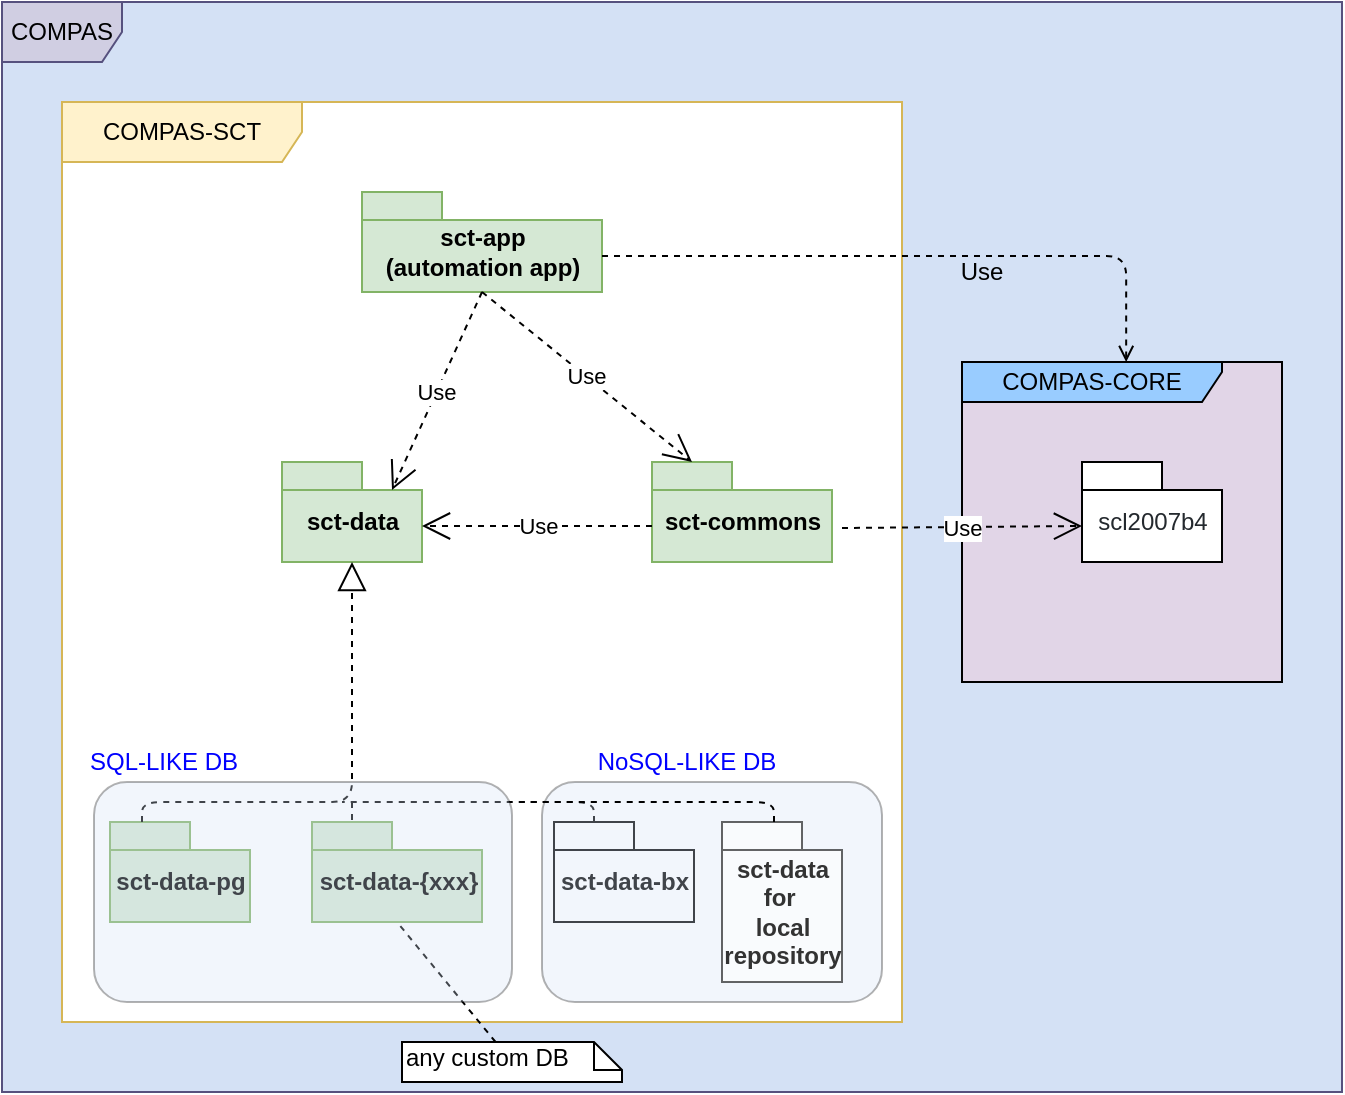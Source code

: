 <mxfile version="15.9.4" type="device"><diagram id="3wWlgGhNNHLo4Hu9hpyk" name="Page-1"><mxGraphModel dx="1182" dy="732" grid="1" gridSize="10" guides="1" tooltips="1" connect="1" arrows="1" fold="1" page="1" pageScale="1" pageWidth="827" pageHeight="1169" math="0" shadow="0"><root><mxCell id="0"/><mxCell id="1" parent="0"/><mxCell id="mlE7LE_FIp_m5NRGwoGI-30" value="COMPAS" style="shape=umlFrame;whiteSpace=wrap;html=1;fillColor=#d0cee2;strokeColor=#56517e;swimlaneFillColor=#D4E1F5;" parent="1" vertex="1"><mxGeometry x="140" y="40" width="670" height="545" as="geometry"/></mxCell><mxCell id="mlE7LE_FIp_m5NRGwoGI-31" value="COMPAS-SCT" style="shape=umlFrame;whiteSpace=wrap;html=1;width=120;height=30;fillColor=#fff2cc;strokeColor=#d6b656;swimlaneFillColor=#ffffff;" parent="1" vertex="1"><mxGeometry x="170" y="90" width="420" height="460" as="geometry"/></mxCell><mxCell id="mlE7LE_FIp_m5NRGwoGI-32" value="COMPAS-CORE" style="shape=umlFrame;whiteSpace=wrap;html=1;width=130;height=20;swimlaneFillColor=#E1D5E7;fillColor=#99CCFF;" parent="1" vertex="1"><mxGeometry x="620" y="220" width="160" height="160" as="geometry"/></mxCell><mxCell id="mlE7LE_FIp_m5NRGwoGI-33" value="sct-commons" style="shape=folder;fontStyle=1;spacingTop=10;tabWidth=40;tabHeight=14;tabPosition=left;html=1;fillColor=#d5e8d4;strokeColor=#82b366;" parent="1" vertex="1"><mxGeometry x="465" y="270" width="90" height="50" as="geometry"/></mxCell><mxCell id="mlE7LE_FIp_m5NRGwoGI-34" value="sct-data" style="shape=folder;fontStyle=1;spacingTop=10;tabWidth=40;tabHeight=14;tabPosition=left;html=1;fillColor=#d5e8d4;strokeColor=#82b366;" parent="1" vertex="1"><mxGeometry x="280" y="270" width="70" height="50" as="geometry"/></mxCell><mxCell id="mlE7LE_FIp_m5NRGwoGI-35" value="sct-data-pg" style="shape=folder;fontStyle=1;spacingTop=10;tabWidth=40;tabHeight=14;tabPosition=left;html=1;fillColor=#d5e8d4;strokeColor=#82b366;" parent="1" vertex="1"><mxGeometry x="194" y="450" width="70" height="50" as="geometry"/></mxCell><mxCell id="mlE7LE_FIp_m5NRGwoGI-36" value="sct-data-bx" style="shape=folder;fontStyle=1;spacingTop=10;tabWidth=40;tabHeight=14;tabPosition=left;html=1;" parent="1" vertex="1"><mxGeometry x="416" y="450" width="70" height="50" as="geometry"/></mxCell><mxCell id="mlE7LE_FIp_m5NRGwoGI-38" value="sct-app&lt;br&gt;(automation app)" style="shape=folder;fontStyle=1;spacingTop=10;tabWidth=40;tabHeight=14;tabPosition=left;html=1;fillColor=#d5e8d4;strokeColor=#82b366;" parent="1" vertex="1"><mxGeometry x="320" y="135" width="120" height="50" as="geometry"/></mxCell><mxCell id="mlE7LE_FIp_m5NRGwoGI-40" value="Use" style="endArrow=open;endSize=12;dashed=1;html=1;exitX=0.5;exitY=1;exitDx=0;exitDy=0;exitPerimeter=0;entryX=0;entryY=0;entryDx=20;entryDy=0;entryPerimeter=0;" parent="1" source="mlE7LE_FIp_m5NRGwoGI-38" target="mlE7LE_FIp_m5NRGwoGI-33" edge="1"><mxGeometry width="160" relative="1" as="geometry"><mxPoint x="140" y="620" as="sourcePoint"/><mxPoint x="300" y="620" as="targetPoint"/></mxGeometry></mxCell><mxCell id="mlE7LE_FIp_m5NRGwoGI-41" value="Use" style="endArrow=open;endSize=12;dashed=1;html=1;exitX=0.5;exitY=1;exitDx=0;exitDy=0;exitPerimeter=0;entryX=0;entryY=0;entryDx=55;entryDy=14;entryPerimeter=0;" parent="1" source="mlE7LE_FIp_m5NRGwoGI-38" target="mlE7LE_FIp_m5NRGwoGI-34" edge="1"><mxGeometry width="160" relative="1" as="geometry"><mxPoint x="140" y="620" as="sourcePoint"/><mxPoint x="336.5" y="182" as="targetPoint"/></mxGeometry></mxCell><mxCell id="mlE7LE_FIp_m5NRGwoGI-42" value="" style="endArrow=block;dashed=1;endFill=0;endSize=12;html=1;entryX=0.5;entryY=1;entryDx=0;entryDy=0;entryPerimeter=0;edgeStyle=orthogonalEdgeStyle;" parent="1" target="mlE7LE_FIp_m5NRGwoGI-34" edge="1"><mxGeometry width="160" relative="1" as="geometry"><mxPoint x="210" y="450" as="sourcePoint"/><mxPoint x="300" y="620" as="targetPoint"/><Array as="points"><mxPoint x="210" y="450"/><mxPoint x="210" y="440"/><mxPoint x="315" y="440"/></Array></mxGeometry></mxCell><mxCell id="mlE7LE_FIp_m5NRGwoGI-43" value="" style="endArrow=none;dashed=1;html=1;exitX=0;exitY=0;exitDx=20;exitDy=0;exitPerimeter=0;" parent="1" source="mlE7LE_FIp_m5NRGwoGI-36" edge="1"><mxGeometry width="50" height="50" relative="1" as="geometry"><mxPoint x="140" y="670" as="sourcePoint"/><mxPoint x="310" y="440" as="targetPoint"/><Array as="points"><mxPoint x="436" y="440"/><mxPoint x="370" y="440"/><mxPoint x="350" y="440"/></Array></mxGeometry></mxCell><mxCell id="mlE7LE_FIp_m5NRGwoGI-44" value="&lt;font color=&quot;#24292e&quot; size=&quot;1&quot;&gt;&lt;span style=&quot;font-weight: 400 ; white-space: normal ; font-size: 12px&quot;&gt;scl2007b4&lt;/span&gt;&lt;/font&gt;" style="shape=folder;fontStyle=1;spacingTop=10;tabWidth=40;tabHeight=14;tabPosition=left;html=1;" parent="1" vertex="1"><mxGeometry x="680" y="270" width="70" height="50" as="geometry"/></mxCell><mxCell id="mlE7LE_FIp_m5NRGwoGI-45" value="Use" style="endArrow=open;endSize=12;dashed=1;html=1;entryX=0;entryY=0;entryDx=0;entryDy=32;entryPerimeter=0;" parent="1" target="mlE7LE_FIp_m5NRGwoGI-44" edge="1"><mxGeometry width="160" relative="1" as="geometry"><mxPoint x="560" y="303" as="sourcePoint"/><mxPoint x="300" y="610" as="targetPoint"/></mxGeometry></mxCell><mxCell id="mlE7LE_FIp_m5NRGwoGI-46" value="sct-data-{xxx}" style="shape=folder;fontStyle=1;spacingTop=10;tabWidth=40;tabHeight=14;tabPosition=left;html=1;fillColor=#d5e8d4;strokeColor=#82b366;" parent="1" vertex="1"><mxGeometry x="295" y="450" width="85" height="50" as="geometry"/></mxCell><mxCell id="mlE7LE_FIp_m5NRGwoGI-47" value="" style="endArrow=none;dashed=1;html=1;entryX=0;entryY=0;entryDx=20;entryDy=0;entryPerimeter=0;" parent="1" target="mlE7LE_FIp_m5NRGwoGI-46" edge="1"><mxGeometry width="50" height="50" relative="1" as="geometry"><mxPoint x="315" y="440" as="sourcePoint"/><mxPoint x="190" y="610" as="targetPoint"/></mxGeometry></mxCell><mxCell id="mlE7LE_FIp_m5NRGwoGI-48" value="any custom DB" style="shape=note;whiteSpace=wrap;html=1;size=14;verticalAlign=top;align=left;spacingTop=-6;" parent="1" vertex="1"><mxGeometry x="340" y="560" width="110" height="20" as="geometry"/></mxCell><mxCell id="mlE7LE_FIp_m5NRGwoGI-49" value="" style="endArrow=none;dashed=1;html=1;entryX=0.5;entryY=1;entryDx=0;entryDy=0;entryPerimeter=0;" parent="1" source="mlE7LE_FIp_m5NRGwoGI-48" target="mlE7LE_FIp_m5NRGwoGI-46" edge="1"><mxGeometry width="50" height="50" relative="1" as="geometry"><mxPoint x="140" y="660" as="sourcePoint"/><mxPoint x="190" y="610" as="targetPoint"/></mxGeometry></mxCell><mxCell id="mlE7LE_FIp_m5NRGwoGI-51" value="Use" style="endArrow=open;endSize=12;dashed=1;html=1;exitX=0;exitY=0;exitDx=0;exitDy=32;exitPerimeter=0;entryX=0;entryY=0;entryDx=70;entryDy=32;entryPerimeter=0;" parent="1" source="mlE7LE_FIp_m5NRGwoGI-33" target="mlE7LE_FIp_m5NRGwoGI-34" edge="1"><mxGeometry width="160" relative="1" as="geometry"><mxPoint x="579" y="307" as="sourcePoint"/><mxPoint x="700" y="402" as="targetPoint"/></mxGeometry></mxCell><mxCell id="mlE7LE_FIp_m5NRGwoGI-53" value="" style="endArrow=open;dashed=1;html=1;exitX=0;exitY=0;exitDx=120;exitDy=32;exitPerimeter=0;entryX=0.513;entryY=0;entryDx=0;entryDy=0;entryPerimeter=0;edgeStyle=orthogonalEdgeStyle;endFill=0;" parent="1" source="mlE7LE_FIp_m5NRGwoGI-38" edge="1" target="mlE7LE_FIp_m5NRGwoGI-32"><mxGeometry width="50" height="50" relative="1" as="geometry"><mxPoint x="140" y="660" as="sourcePoint"/><mxPoint x="700" y="182" as="targetPoint"/></mxGeometry></mxCell><mxCell id="mlE7LE_FIp_m5NRGwoGI-54" value="Use" style="text;html=1;strokeColor=none;fillColor=none;align=center;verticalAlign=middle;whiteSpace=wrap;rounded=0;" parent="1" vertex="1"><mxGeometry x="610" y="165" width="40" height="20" as="geometry"/></mxCell><mxCell id="mlE7LE_FIp_m5NRGwoGI-55" value="" style="rounded=1;whiteSpace=wrap;html=1;opacity=30;fillColor=#D4E1F5;" parent="1" vertex="1"><mxGeometry x="186" y="430" width="209" height="110" as="geometry"/></mxCell><mxCell id="mlE7LE_FIp_m5NRGwoGI-56" value="" style="rounded=1;whiteSpace=wrap;html=1;opacity=30;fillColor=#D4E1F5;" parent="1" vertex="1"><mxGeometry x="410" y="430" width="170" height="110" as="geometry"/></mxCell><mxCell id="mlE7LE_FIp_m5NRGwoGI-57" value="&lt;font color=&quot;#0000ff&quot;&gt;SQL-LIKE DB&lt;/font&gt;" style="text;html=1;strokeColor=none;fillColor=none;align=center;verticalAlign=middle;whiteSpace=wrap;rounded=0;opacity=50;" parent="1" vertex="1"><mxGeometry x="182" y="410" width="78" height="20" as="geometry"/></mxCell><mxCell id="mlE7LE_FIp_m5NRGwoGI-58" value="&lt;font color=&quot;#0000ff&quot;&gt;NoSQL-LIKE DB&lt;/font&gt;" style="text;html=1;strokeColor=none;fillColor=none;align=center;verticalAlign=middle;whiteSpace=wrap;rounded=0;opacity=50;" parent="1" vertex="1"><mxGeometry x="425" y="410" width="115" height="20" as="geometry"/></mxCell><mxCell id="GKw_KUd9z5y2VqydWKYF-1" value="&lt;font color=&quot;#333333&quot;&gt;sct-data&lt;br&gt;for&amp;nbsp;&lt;br&gt;local &lt;br&gt;repository&lt;/font&gt;" style="shape=folder;fontStyle=1;spacingTop=10;tabWidth=40;tabHeight=14;tabPosition=left;html=1;opacity=60;" vertex="1" parent="1"><mxGeometry x="500" y="450" width="60" height="80" as="geometry"/></mxCell><mxCell id="GKw_KUd9z5y2VqydWKYF-3" value="" style="endArrow=none;dashed=1;html=1;exitX=0;exitY=0;exitDx=20;exitDy=0;exitPerimeter=0;" edge="1" parent="1"><mxGeometry width="50" height="50" relative="1" as="geometry"><mxPoint x="526" y="450" as="sourcePoint"/><mxPoint x="400" y="440" as="targetPoint"/><Array as="points"><mxPoint x="526" y="440"/><mxPoint x="460" y="440"/><mxPoint x="440" y="440"/></Array></mxGeometry></mxCell></root></mxGraphModel></diagram></mxfile>